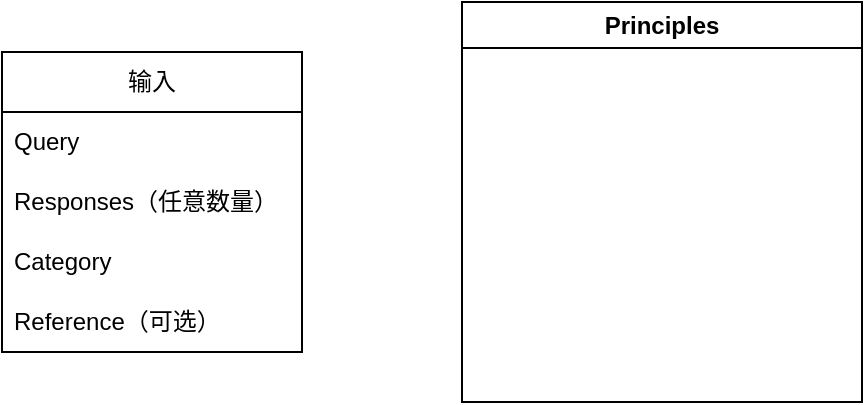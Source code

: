 <mxfile version="26.2.9">
  <diagram name="第 1 页" id="DcNkSrFZj4AdK0Z8X94Z">
    <mxGraphModel dx="1428" dy="766" grid="1" gridSize="10" guides="1" tooltips="1" connect="1" arrows="1" fold="1" page="1" pageScale="1" pageWidth="827" pageHeight="1169" math="0" shadow="0">
      <root>
        <mxCell id="0" />
        <mxCell id="1" parent="0" />
        <mxCell id="CQcFYhO0DkiSKnMHBSWt-2" value="输入" style="swimlane;fontStyle=0;childLayout=stackLayout;horizontal=1;startSize=30;horizontalStack=0;resizeParent=1;resizeParentMax=0;resizeLast=0;collapsible=1;marginBottom=0;whiteSpace=wrap;html=1;" vertex="1" parent="1">
          <mxGeometry x="120" y="260" width="150" height="150" as="geometry" />
        </mxCell>
        <mxCell id="CQcFYhO0DkiSKnMHBSWt-3" value="Query" style="text;strokeColor=none;fillColor=none;align=left;verticalAlign=middle;spacingLeft=4;spacingRight=4;overflow=hidden;points=[[0,0.5],[1,0.5]];portConstraint=eastwest;rotatable=0;whiteSpace=wrap;html=1;" vertex="1" parent="CQcFYhO0DkiSKnMHBSWt-2">
          <mxGeometry y="30" width="150" height="30" as="geometry" />
        </mxCell>
        <mxCell id="CQcFYhO0DkiSKnMHBSWt-4" value="Responses（任意数量）" style="text;strokeColor=none;fillColor=none;align=left;verticalAlign=middle;spacingLeft=4;spacingRight=4;overflow=hidden;points=[[0,0.5],[1,0.5]];portConstraint=eastwest;rotatable=0;whiteSpace=wrap;html=1;" vertex="1" parent="CQcFYhO0DkiSKnMHBSWt-2">
          <mxGeometry y="60" width="150" height="30" as="geometry" />
        </mxCell>
        <mxCell id="CQcFYhO0DkiSKnMHBSWt-5" value="Category" style="text;strokeColor=none;fillColor=none;align=left;verticalAlign=middle;spacingLeft=4;spacingRight=4;overflow=hidden;points=[[0,0.5],[1,0.5]];portConstraint=eastwest;rotatable=0;whiteSpace=wrap;html=1;" vertex="1" parent="CQcFYhO0DkiSKnMHBSWt-2">
          <mxGeometry y="90" width="150" height="30" as="geometry" />
        </mxCell>
        <mxCell id="CQcFYhO0DkiSKnMHBSWt-10" value="Reference（可选）" style="text;strokeColor=none;fillColor=none;align=left;verticalAlign=middle;spacingLeft=4;spacingRight=4;overflow=hidden;points=[[0,0.5],[1,0.5]];portConstraint=eastwest;rotatable=0;whiteSpace=wrap;html=1;" vertex="1" parent="CQcFYhO0DkiSKnMHBSWt-2">
          <mxGeometry y="120" width="150" height="30" as="geometry" />
        </mxCell>
        <mxCell id="CQcFYhO0DkiSKnMHBSWt-13" value="Principles" style="swimlane;whiteSpace=wrap;html=1;" vertex="1" parent="1">
          <mxGeometry x="350" y="235" width="200" height="200" as="geometry" />
        </mxCell>
      </root>
    </mxGraphModel>
  </diagram>
</mxfile>
